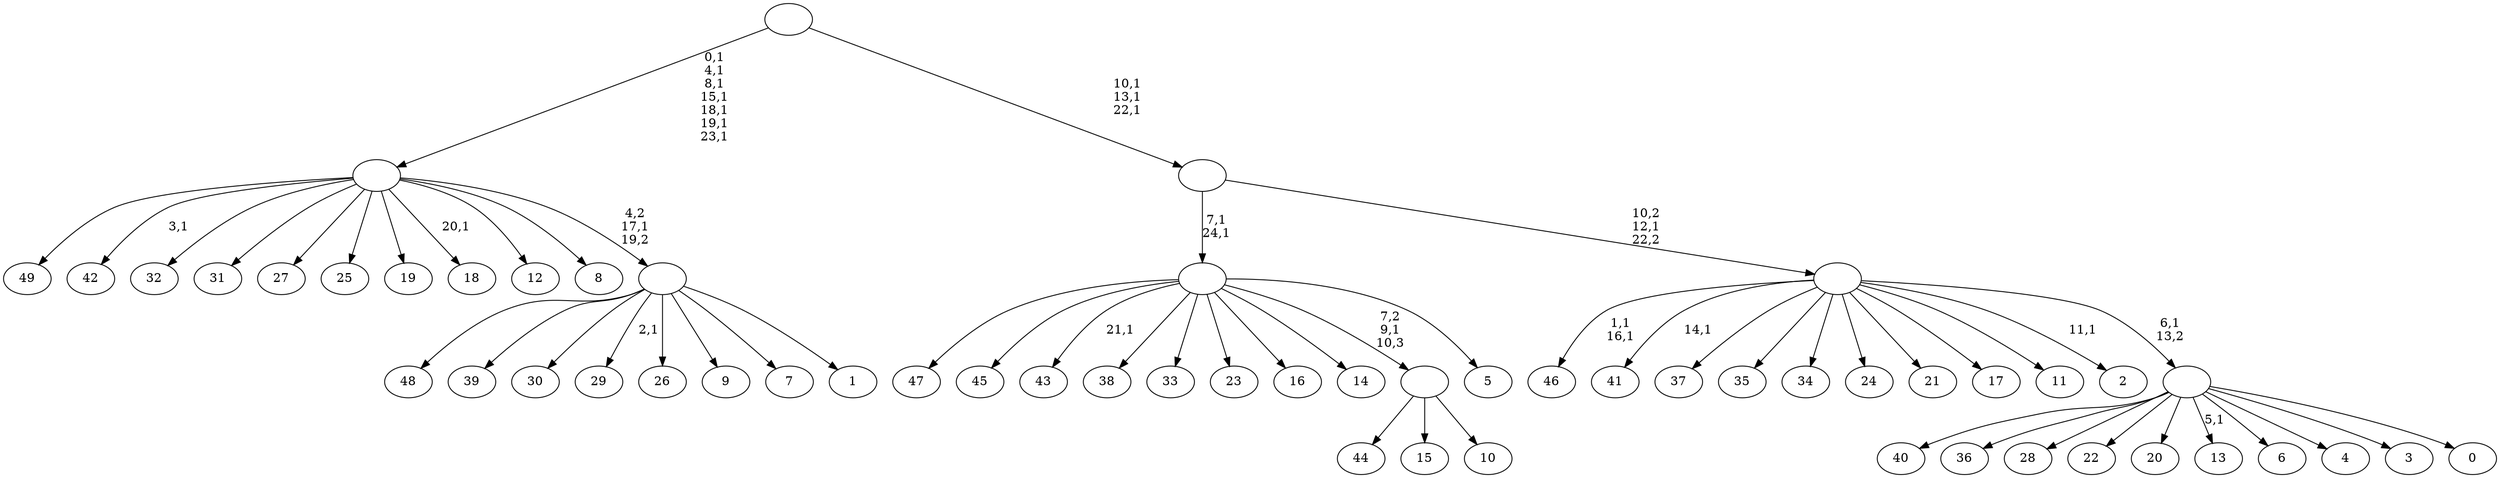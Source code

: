 digraph T {
	75 [label="49"]
	74 [label="48"]
	73 [label="47"]
	72 [label="46"]
	69 [label="45"]
	68 [label="44"]
	67 [label="43"]
	65 [label="42"]
	63 [label="41"]
	61 [label="40"]
	60 [label="39"]
	59 [label="38"]
	58 [label="37"]
	57 [label="36"]
	56 [label="35"]
	55 [label="34"]
	54 [label="33"]
	53 [label="32"]
	52 [label="31"]
	51 [label="30"]
	50 [label="29"]
	48 [label="28"]
	47 [label="27"]
	46 [label="26"]
	45 [label="25"]
	44 [label="24"]
	43 [label="23"]
	42 [label="22"]
	41 [label="21"]
	40 [label="20"]
	39 [label="19"]
	38 [label="18"]
	36 [label="17"]
	35 [label="16"]
	34 [label="15"]
	33 [label="14"]
	32 [label="13"]
	30 [label="12"]
	29 [label="11"]
	28 [label="10"]
	27 [label=""]
	26 [label="9"]
	25 [label="8"]
	24 [label="7"]
	23 [label="6"]
	22 [label="5"]
	21 [label=""]
	19 [label="4"]
	18 [label="3"]
	17 [label="2"]
	15 [label="1"]
	14 [label=""]
	13 [label=""]
	6 [label="0"]
	5 [label=""]
	4 [label=""]
	3 [label=""]
	0 [label=""]
	27 -> 68 [label=""]
	27 -> 34 [label=""]
	27 -> 28 [label=""]
	21 -> 67 [label="21,1"]
	21 -> 73 [label=""]
	21 -> 69 [label=""]
	21 -> 59 [label=""]
	21 -> 54 [label=""]
	21 -> 43 [label=""]
	21 -> 35 [label=""]
	21 -> 33 [label=""]
	21 -> 27 [label="7,2\n9,1\n10,3"]
	21 -> 22 [label=""]
	14 -> 50 [label="2,1"]
	14 -> 74 [label=""]
	14 -> 60 [label=""]
	14 -> 51 [label=""]
	14 -> 46 [label=""]
	14 -> 26 [label=""]
	14 -> 24 [label=""]
	14 -> 15 [label=""]
	13 -> 38 [label="20,1"]
	13 -> 65 [label="3,1"]
	13 -> 75 [label=""]
	13 -> 53 [label=""]
	13 -> 52 [label=""]
	13 -> 47 [label=""]
	13 -> 45 [label=""]
	13 -> 39 [label=""]
	13 -> 30 [label=""]
	13 -> 25 [label=""]
	13 -> 14 [label="4,2\n17,1\n19,2"]
	5 -> 32 [label="5,1"]
	5 -> 61 [label=""]
	5 -> 57 [label=""]
	5 -> 48 [label=""]
	5 -> 42 [label=""]
	5 -> 40 [label=""]
	5 -> 23 [label=""]
	5 -> 19 [label=""]
	5 -> 18 [label=""]
	5 -> 6 [label=""]
	4 -> 17 [label="11,1"]
	4 -> 63 [label="14,1"]
	4 -> 72 [label="1,1\n16,1"]
	4 -> 58 [label=""]
	4 -> 56 [label=""]
	4 -> 55 [label=""]
	4 -> 44 [label=""]
	4 -> 41 [label=""]
	4 -> 36 [label=""]
	4 -> 29 [label=""]
	4 -> 5 [label="6,1\n13,2"]
	3 -> 21 [label="7,1\n24,1"]
	3 -> 4 [label="10,2\n12,1\n22,2"]
	0 -> 3 [label="10,1\n13,1\n22,1"]
	0 -> 13 [label="0,1\n4,1\n8,1\n15,1\n18,1\n19,1\n23,1"]
}
